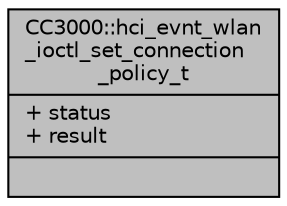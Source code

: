 digraph "CC3000::hci_evnt_wlan_ioctl_set_connection_policy_t"
{
  edge [fontname="Helvetica",fontsize="10",labelfontname="Helvetica",labelfontsize="10"];
  node [fontname="Helvetica",fontsize="10",shape=record];
  Node1 [label="{CC3000::hci_evnt_wlan\l_ioctl_set_connection\l_policy_t\n|+ status\l+ result\l|}",height=0.2,width=0.4,color="black", fillcolor="grey75", style="filled", fontcolor="black"];
}
